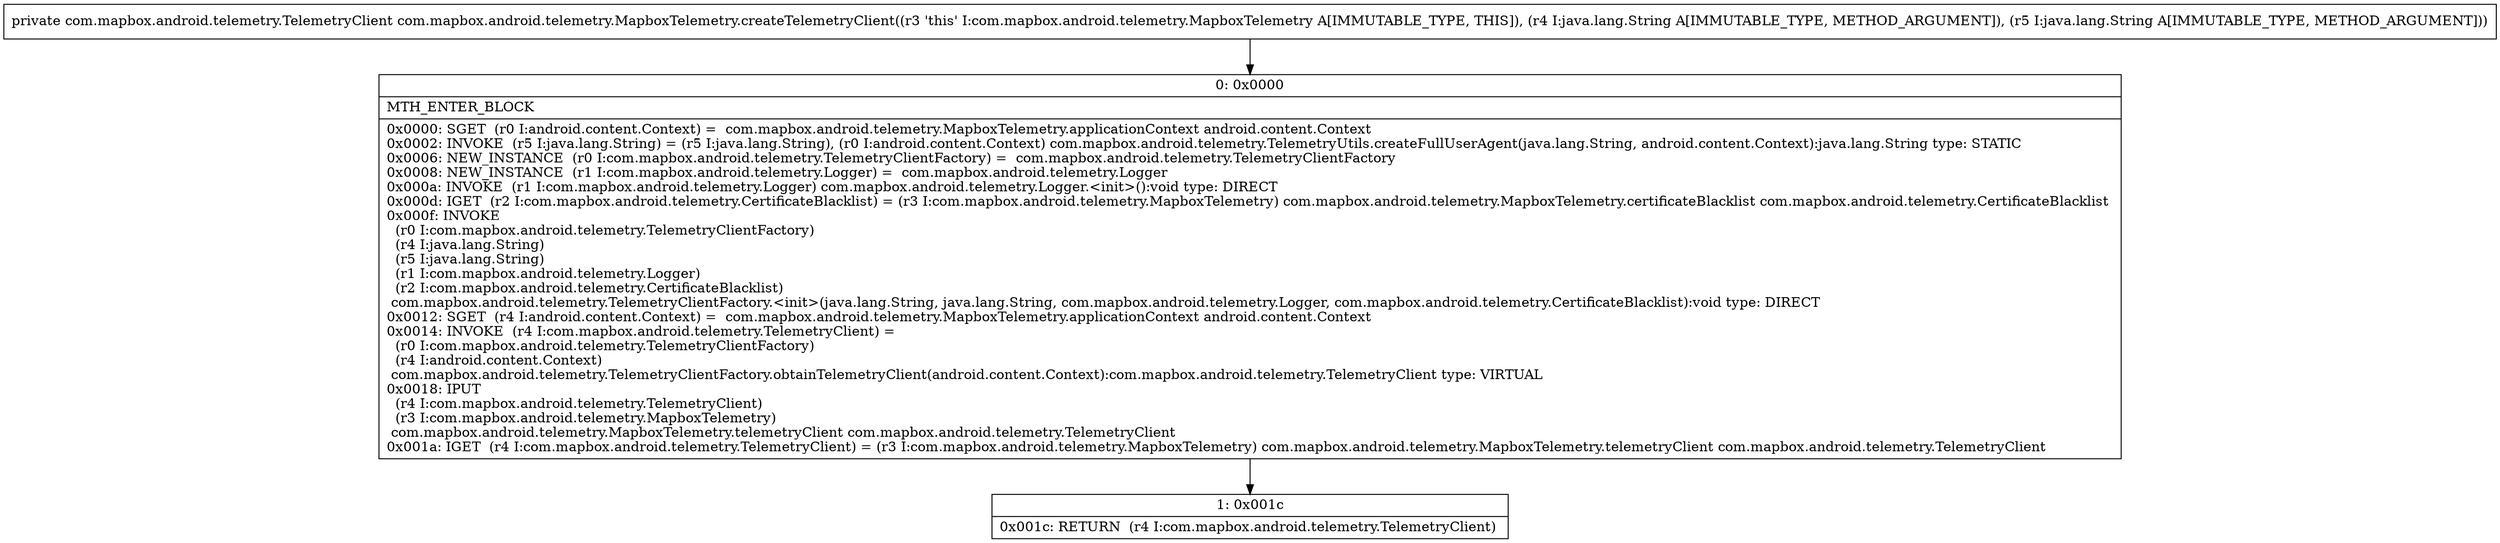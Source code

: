 digraph "CFG forcom.mapbox.android.telemetry.MapboxTelemetry.createTelemetryClient(Ljava\/lang\/String;Ljava\/lang\/String;)Lcom\/mapbox\/android\/telemetry\/TelemetryClient;" {
Node_0 [shape=record,label="{0\:\ 0x0000|MTH_ENTER_BLOCK\l|0x0000: SGET  (r0 I:android.content.Context) =  com.mapbox.android.telemetry.MapboxTelemetry.applicationContext android.content.Context \l0x0002: INVOKE  (r5 I:java.lang.String) = (r5 I:java.lang.String), (r0 I:android.content.Context) com.mapbox.android.telemetry.TelemetryUtils.createFullUserAgent(java.lang.String, android.content.Context):java.lang.String type: STATIC \l0x0006: NEW_INSTANCE  (r0 I:com.mapbox.android.telemetry.TelemetryClientFactory) =  com.mapbox.android.telemetry.TelemetryClientFactory \l0x0008: NEW_INSTANCE  (r1 I:com.mapbox.android.telemetry.Logger) =  com.mapbox.android.telemetry.Logger \l0x000a: INVOKE  (r1 I:com.mapbox.android.telemetry.Logger) com.mapbox.android.telemetry.Logger.\<init\>():void type: DIRECT \l0x000d: IGET  (r2 I:com.mapbox.android.telemetry.CertificateBlacklist) = (r3 I:com.mapbox.android.telemetry.MapboxTelemetry) com.mapbox.android.telemetry.MapboxTelemetry.certificateBlacklist com.mapbox.android.telemetry.CertificateBlacklist \l0x000f: INVOKE  \l  (r0 I:com.mapbox.android.telemetry.TelemetryClientFactory)\l  (r4 I:java.lang.String)\l  (r5 I:java.lang.String)\l  (r1 I:com.mapbox.android.telemetry.Logger)\l  (r2 I:com.mapbox.android.telemetry.CertificateBlacklist)\l com.mapbox.android.telemetry.TelemetryClientFactory.\<init\>(java.lang.String, java.lang.String, com.mapbox.android.telemetry.Logger, com.mapbox.android.telemetry.CertificateBlacklist):void type: DIRECT \l0x0012: SGET  (r4 I:android.content.Context) =  com.mapbox.android.telemetry.MapboxTelemetry.applicationContext android.content.Context \l0x0014: INVOKE  (r4 I:com.mapbox.android.telemetry.TelemetryClient) = \l  (r0 I:com.mapbox.android.telemetry.TelemetryClientFactory)\l  (r4 I:android.content.Context)\l com.mapbox.android.telemetry.TelemetryClientFactory.obtainTelemetryClient(android.content.Context):com.mapbox.android.telemetry.TelemetryClient type: VIRTUAL \l0x0018: IPUT  \l  (r4 I:com.mapbox.android.telemetry.TelemetryClient)\l  (r3 I:com.mapbox.android.telemetry.MapboxTelemetry)\l com.mapbox.android.telemetry.MapboxTelemetry.telemetryClient com.mapbox.android.telemetry.TelemetryClient \l0x001a: IGET  (r4 I:com.mapbox.android.telemetry.TelemetryClient) = (r3 I:com.mapbox.android.telemetry.MapboxTelemetry) com.mapbox.android.telemetry.MapboxTelemetry.telemetryClient com.mapbox.android.telemetry.TelemetryClient \l}"];
Node_1 [shape=record,label="{1\:\ 0x001c|0x001c: RETURN  (r4 I:com.mapbox.android.telemetry.TelemetryClient) \l}"];
MethodNode[shape=record,label="{private com.mapbox.android.telemetry.TelemetryClient com.mapbox.android.telemetry.MapboxTelemetry.createTelemetryClient((r3 'this' I:com.mapbox.android.telemetry.MapboxTelemetry A[IMMUTABLE_TYPE, THIS]), (r4 I:java.lang.String A[IMMUTABLE_TYPE, METHOD_ARGUMENT]), (r5 I:java.lang.String A[IMMUTABLE_TYPE, METHOD_ARGUMENT])) }"];
MethodNode -> Node_0;
Node_0 -> Node_1;
}

